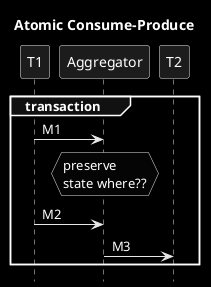     @startuml
title Atomic Consume-Produce
hide footbox
skinparam monochrome reverse
participant T1
participant Aggregator

group transaction
    T1->Aggregator: M1
    hnote over Aggregator: preserve\nstate where??
    T1->Aggregator: M2
    Aggregator->T2: M3
end

'Kafka Streams can use KTables also stored transactionally in Kafka

@enduml
- +Send M3 to T2/T3
- Receive M1b => stateful

